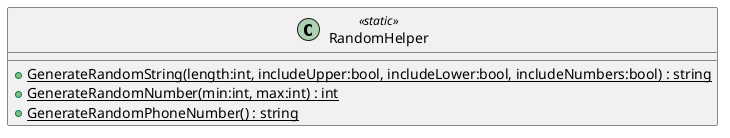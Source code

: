 @startuml
class RandomHelper <<static>> {
    + {static} GenerateRandomString(length:int, includeUpper:bool, includeLower:bool, includeNumbers:bool) : string
    + {static} GenerateRandomNumber(min:int, max:int) : int
    + {static} GenerateRandomPhoneNumber() : string
}
@enduml
